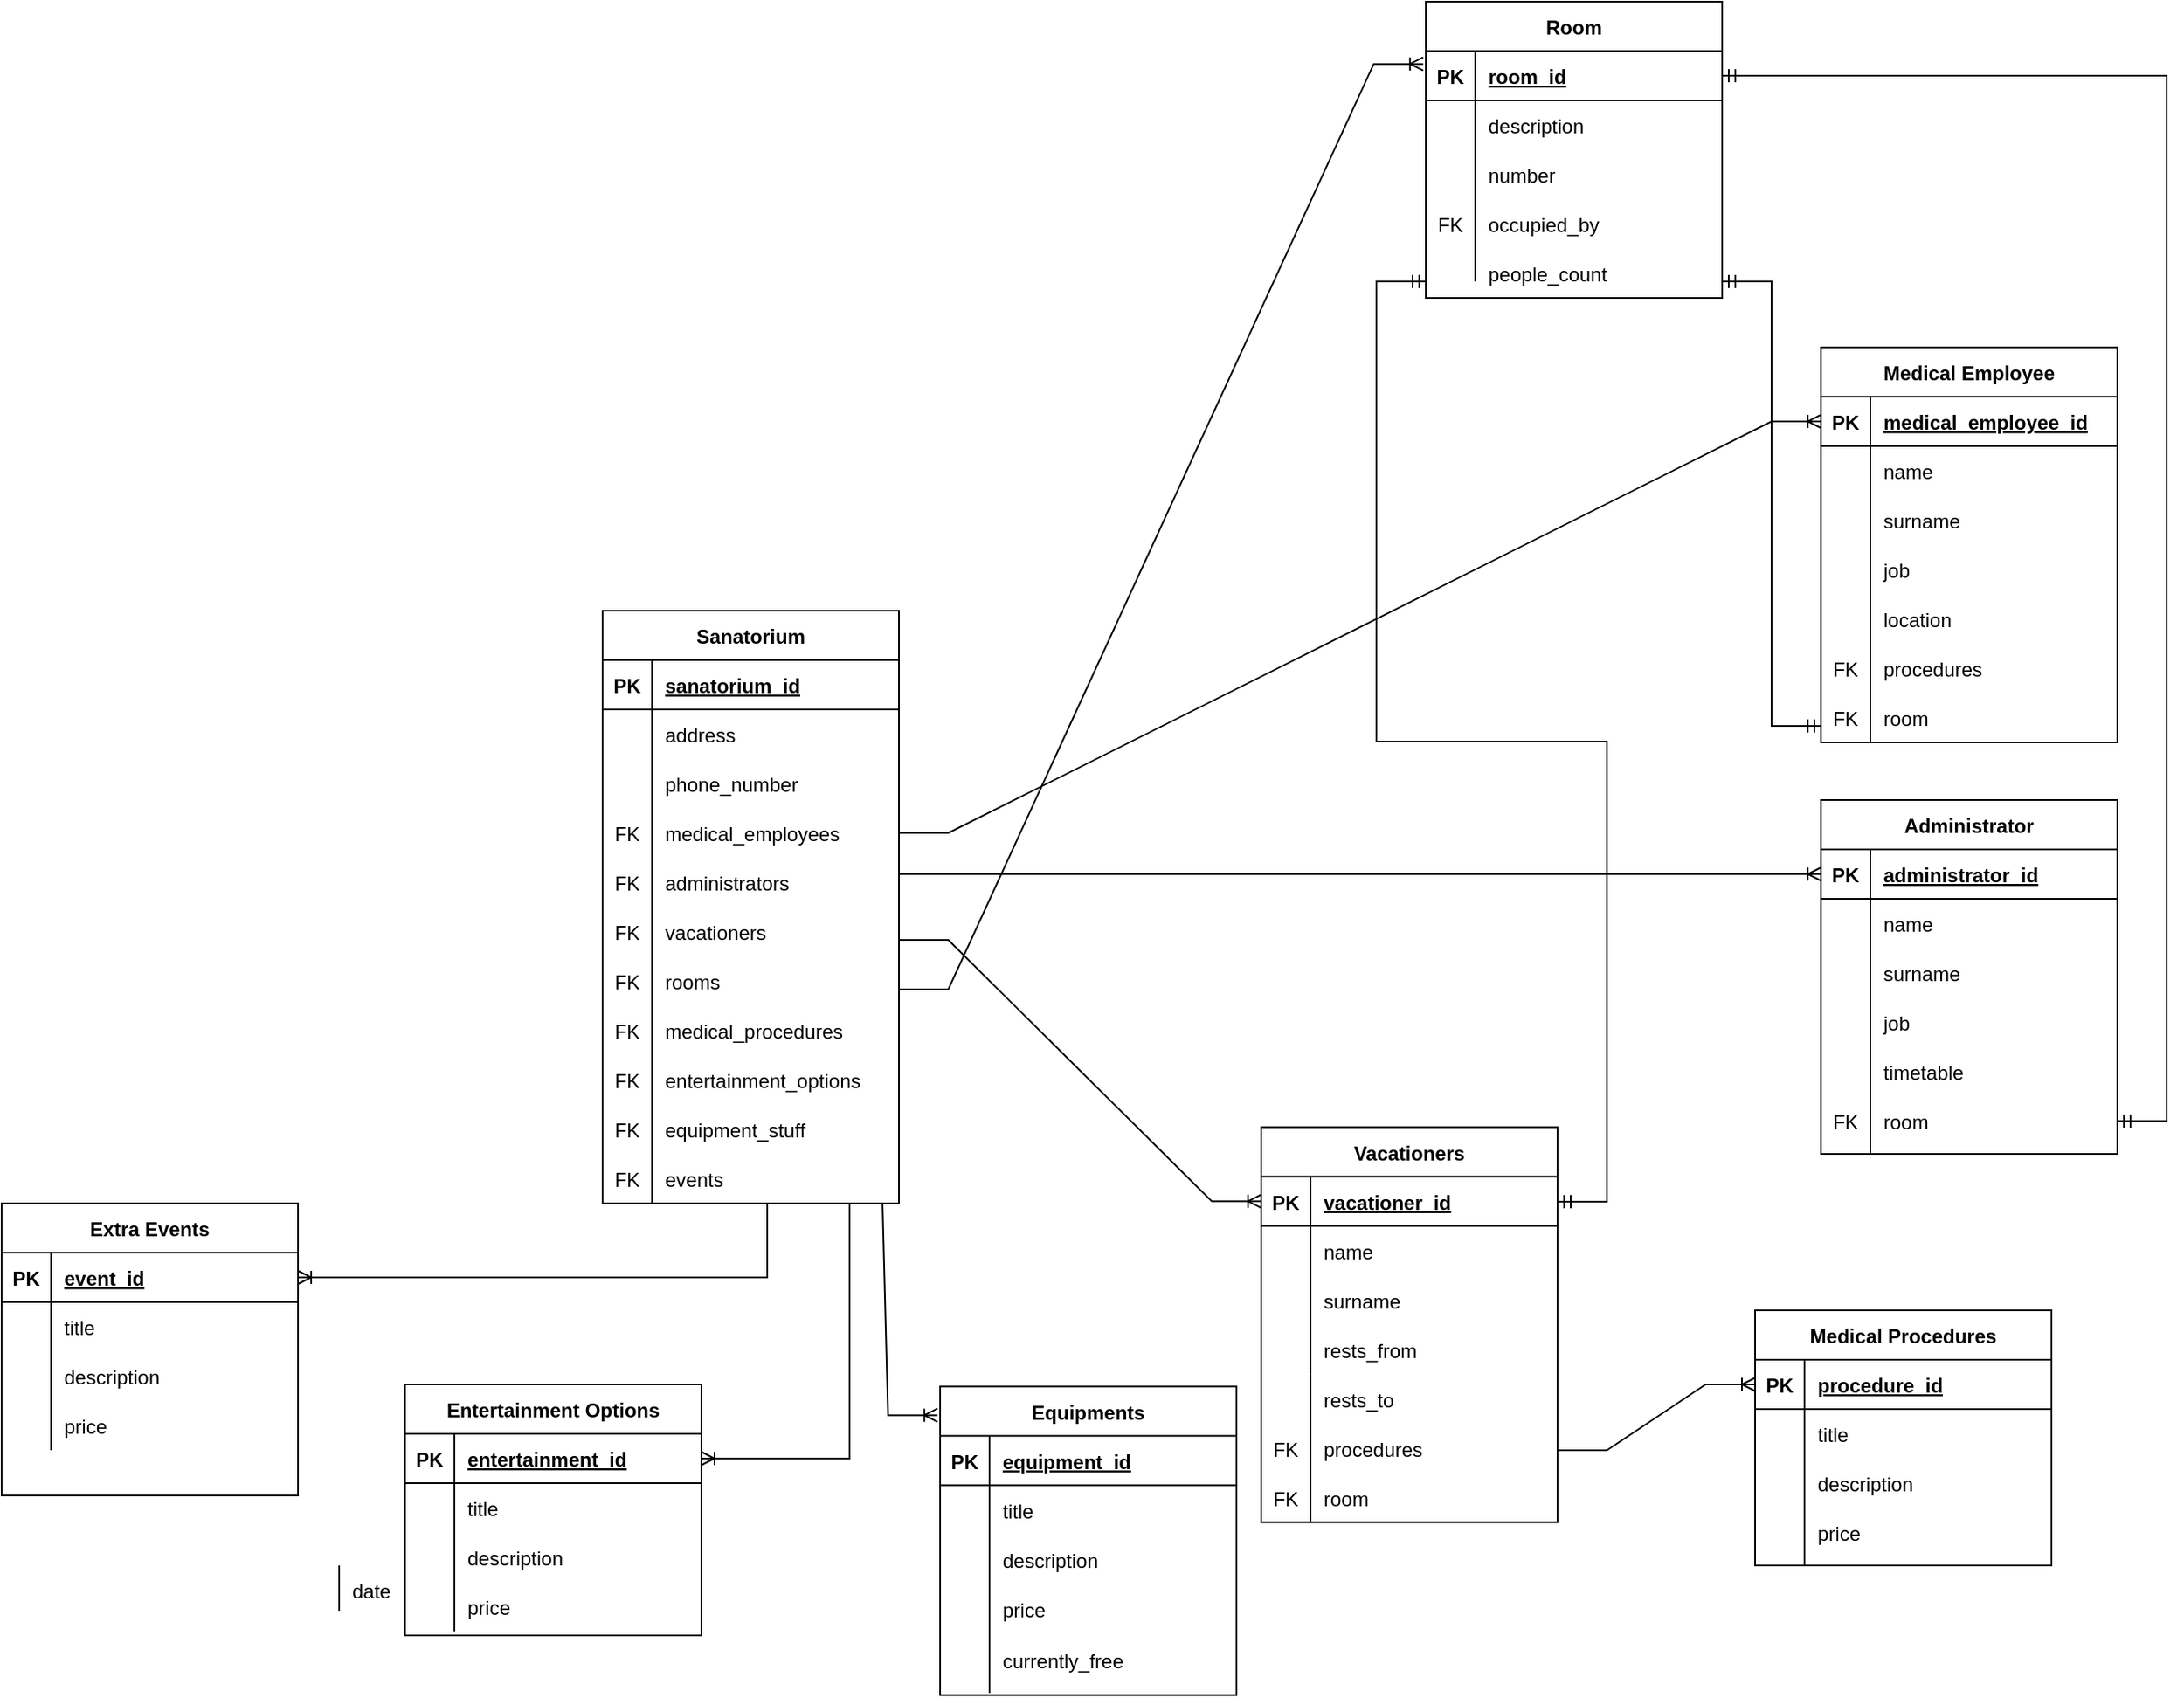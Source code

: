 <mxfile version="20.3.6" type="device"><diagram id="PpCuKB9MGHkleDck74EN" name="Page-1"><mxGraphModel dx="3095" dy="2360" grid="1" gridSize="10" guides="1" tooltips="1" connect="1" arrows="1" fold="1" page="1" pageScale="1" pageWidth="850" pageHeight="1100" math="0" shadow="0"><root><mxCell id="0"/><mxCell id="1" parent="0"/><mxCell id="4wtuz3sE6S8Cn30bZARm-1" value="Sanatorium" style="shape=table;startSize=30;container=1;collapsible=1;childLayout=tableLayout;fixedRows=1;rowLines=0;fontStyle=1;align=center;resizeLast=1;" parent="1" vertex="1"><mxGeometry x="-60" y="80" width="180" height="360" as="geometry"/></mxCell><mxCell id="4wtuz3sE6S8Cn30bZARm-2" value="" style="shape=tableRow;horizontal=0;startSize=0;swimlaneHead=0;swimlaneBody=0;fillColor=none;collapsible=0;dropTarget=0;points=[[0,0.5],[1,0.5]];portConstraint=eastwest;top=0;left=0;right=0;bottom=1;" parent="4wtuz3sE6S8Cn30bZARm-1" vertex="1"><mxGeometry y="30" width="180" height="30" as="geometry"/></mxCell><mxCell id="4wtuz3sE6S8Cn30bZARm-3" value="PK" style="shape=partialRectangle;connectable=0;fillColor=none;top=0;left=0;bottom=0;right=0;fontStyle=1;overflow=hidden;" parent="4wtuz3sE6S8Cn30bZARm-2" vertex="1"><mxGeometry width="30" height="30" as="geometry"><mxRectangle width="30" height="30" as="alternateBounds"/></mxGeometry></mxCell><mxCell id="4wtuz3sE6S8Cn30bZARm-4" value="sanatorium_id" style="shape=partialRectangle;connectable=0;fillColor=none;top=0;left=0;bottom=0;right=0;align=left;spacingLeft=6;fontStyle=5;overflow=hidden;" parent="4wtuz3sE6S8Cn30bZARm-2" vertex="1"><mxGeometry x="30" width="150" height="30" as="geometry"><mxRectangle width="150" height="30" as="alternateBounds"/></mxGeometry></mxCell><mxCell id="4wtuz3sE6S8Cn30bZARm-5" value="" style="shape=tableRow;horizontal=0;startSize=0;swimlaneHead=0;swimlaneBody=0;fillColor=none;collapsible=0;dropTarget=0;points=[[0,0.5],[1,0.5]];portConstraint=eastwest;top=0;left=0;right=0;bottom=0;" parent="4wtuz3sE6S8Cn30bZARm-1" vertex="1"><mxGeometry y="60" width="180" height="30" as="geometry"/></mxCell><mxCell id="4wtuz3sE6S8Cn30bZARm-6" value="" style="shape=partialRectangle;connectable=0;fillColor=none;top=0;left=0;bottom=0;right=0;editable=1;overflow=hidden;" parent="4wtuz3sE6S8Cn30bZARm-5" vertex="1"><mxGeometry width="30" height="30" as="geometry"><mxRectangle width="30" height="30" as="alternateBounds"/></mxGeometry></mxCell><mxCell id="4wtuz3sE6S8Cn30bZARm-7" value="address" style="shape=partialRectangle;connectable=0;fillColor=none;top=0;left=0;bottom=0;right=0;align=left;spacingLeft=6;overflow=hidden;" parent="4wtuz3sE6S8Cn30bZARm-5" vertex="1"><mxGeometry x="30" width="150" height="30" as="geometry"><mxRectangle width="150" height="30" as="alternateBounds"/></mxGeometry></mxCell><mxCell id="4wtuz3sE6S8Cn30bZARm-8" value="" style="shape=tableRow;horizontal=0;startSize=0;swimlaneHead=0;swimlaneBody=0;fillColor=none;collapsible=0;dropTarget=0;points=[[0,0.5],[1,0.5]];portConstraint=eastwest;top=0;left=0;right=0;bottom=0;" parent="4wtuz3sE6S8Cn30bZARm-1" vertex="1"><mxGeometry y="90" width="180" height="30" as="geometry"/></mxCell><mxCell id="4wtuz3sE6S8Cn30bZARm-9" value="" style="shape=partialRectangle;connectable=0;fillColor=none;top=0;left=0;bottom=0;right=0;editable=1;overflow=hidden;" parent="4wtuz3sE6S8Cn30bZARm-8" vertex="1"><mxGeometry width="30" height="30" as="geometry"><mxRectangle width="30" height="30" as="alternateBounds"/></mxGeometry></mxCell><mxCell id="4wtuz3sE6S8Cn30bZARm-10" value="phone_number" style="shape=partialRectangle;connectable=0;fillColor=none;top=0;left=0;bottom=0;right=0;align=left;spacingLeft=6;overflow=hidden;" parent="4wtuz3sE6S8Cn30bZARm-8" vertex="1"><mxGeometry x="30" width="150" height="30" as="geometry"><mxRectangle width="150" height="30" as="alternateBounds"/></mxGeometry></mxCell><mxCell id="4wtuz3sE6S8Cn30bZARm-11" value="" style="shape=tableRow;horizontal=0;startSize=0;swimlaneHead=0;swimlaneBody=0;fillColor=none;collapsible=0;dropTarget=0;points=[[0,0.5],[1,0.5]];portConstraint=eastwest;top=0;left=0;right=0;bottom=0;" parent="4wtuz3sE6S8Cn30bZARm-1" vertex="1"><mxGeometry y="120" width="180" height="30" as="geometry"/></mxCell><mxCell id="4wtuz3sE6S8Cn30bZARm-12" value="" style="shape=partialRectangle;connectable=0;fillColor=none;top=0;left=0;bottom=0;right=0;editable=1;overflow=hidden;" parent="4wtuz3sE6S8Cn30bZARm-11" vertex="1"><mxGeometry width="30" height="30" as="geometry"><mxRectangle width="30" height="30" as="alternateBounds"/></mxGeometry></mxCell><mxCell id="4wtuz3sE6S8Cn30bZARm-13" value="medical_employees" style="shape=partialRectangle;connectable=0;fillColor=none;top=0;left=0;bottom=0;right=0;align=left;spacingLeft=6;overflow=hidden;" parent="4wtuz3sE6S8Cn30bZARm-11" vertex="1"><mxGeometry x="30" width="150" height="30" as="geometry"><mxRectangle width="150" height="30" as="alternateBounds"/></mxGeometry></mxCell><mxCell id="4wtuz3sE6S8Cn30bZARm-15" value="vacationers" style="shape=partialRectangle;connectable=0;fillColor=none;top=0;left=0;bottom=0;right=0;align=left;spacingLeft=6;overflow=hidden;" parent="1" vertex="1"><mxGeometry x="-30" y="260" width="150" height="30" as="geometry"><mxRectangle width="150" height="30" as="alternateBounds"/></mxGeometry></mxCell><mxCell id="4wtuz3sE6S8Cn30bZARm-16" value="rooms" style="shape=partialRectangle;connectable=0;fillColor=none;top=0;left=0;bottom=0;right=0;align=left;spacingLeft=6;overflow=hidden;" parent="1" vertex="1"><mxGeometry x="-30" y="290" width="150" height="30" as="geometry"><mxRectangle width="150" height="30" as="alternateBounds"/></mxGeometry></mxCell><mxCell id="4wtuz3sE6S8Cn30bZARm-17" value="" style="endArrow=none;html=1;rounded=0;" parent="1" edge="1"><mxGeometry relative="1" as="geometry"><mxPoint x="-30" y="230" as="sourcePoint"/><mxPoint x="-30" y="440" as="targetPoint"/></mxGeometry></mxCell><mxCell id="4wtuz3sE6S8Cn30bZARm-19" value="FK" style="shape=partialRectangle;connectable=0;fillColor=none;top=0;left=0;bottom=0;right=0;editable=1;overflow=hidden;" parent="1" vertex="1"><mxGeometry x="-60" y="200" width="30" height="30" as="geometry"><mxRectangle width="30" height="30" as="alternateBounds"/></mxGeometry></mxCell><mxCell id="4wtuz3sE6S8Cn30bZARm-20" value="FK" style="shape=partialRectangle;connectable=0;fillColor=none;top=0;left=0;bottom=0;right=0;editable=1;overflow=hidden;" parent="1" vertex="1"><mxGeometry x="-60" y="260" width="30" height="30" as="geometry"><mxRectangle width="30" height="30" as="alternateBounds"/></mxGeometry></mxCell><mxCell id="4wtuz3sE6S8Cn30bZARm-21" value="FK" style="shape=partialRectangle;connectable=0;fillColor=none;top=0;left=0;bottom=0;right=0;editable=1;overflow=hidden;" parent="1" vertex="1"><mxGeometry x="-60" y="290" width="30" height="30" as="geometry"><mxRectangle width="30" height="30" as="alternateBounds"/></mxGeometry></mxCell><mxCell id="4wtuz3sE6S8Cn30bZARm-22" value="medical_procedures" style="shape=partialRectangle;connectable=0;fillColor=none;top=0;left=0;bottom=0;right=0;align=left;spacingLeft=6;overflow=hidden;" parent="1" vertex="1"><mxGeometry x="-30" y="320" width="150" height="30" as="geometry"><mxRectangle width="150" height="30" as="alternateBounds"/></mxGeometry></mxCell><mxCell id="4wtuz3sE6S8Cn30bZARm-23" value="entertainment_options" style="shape=partialRectangle;connectable=0;fillColor=none;top=0;left=0;bottom=0;right=0;align=left;spacingLeft=6;overflow=hidden;" parent="1" vertex="1"><mxGeometry x="-30" y="350" width="150" height="30" as="geometry"><mxRectangle width="150" height="30" as="alternateBounds"/></mxGeometry></mxCell><mxCell id="4wtuz3sE6S8Cn30bZARm-24" value="equipment_stuff" style="shape=partialRectangle;connectable=0;fillColor=none;top=0;left=0;bottom=0;right=0;align=left;spacingLeft=6;overflow=hidden;" parent="1" vertex="1"><mxGeometry x="-30" y="380" width="150" height="30" as="geometry"><mxRectangle width="150" height="30" as="alternateBounds"/></mxGeometry></mxCell><mxCell id="4wtuz3sE6S8Cn30bZARm-25" value="FK" style="shape=partialRectangle;connectable=0;fillColor=none;top=0;left=0;bottom=0;right=0;editable=1;overflow=hidden;" parent="1" vertex="1"><mxGeometry x="-60" y="320" width="30" height="30" as="geometry"><mxRectangle width="30" height="30" as="alternateBounds"/></mxGeometry></mxCell><mxCell id="4wtuz3sE6S8Cn30bZARm-26" value="FK" style="shape=partialRectangle;connectable=0;fillColor=none;top=0;left=0;bottom=0;right=0;editable=1;overflow=hidden;" parent="1" vertex="1"><mxGeometry x="-60" y="350" width="30" height="30" as="geometry"><mxRectangle width="30" height="30" as="alternateBounds"/></mxGeometry></mxCell><mxCell id="4wtuz3sE6S8Cn30bZARm-27" value="FK" style="shape=partialRectangle;connectable=0;fillColor=none;top=0;left=0;bottom=0;right=0;editable=1;overflow=hidden;" parent="1" vertex="1"><mxGeometry x="-60" y="380" width="30" height="30" as="geometry"><mxRectangle width="30" height="30" as="alternateBounds"/></mxGeometry></mxCell><mxCell id="4wtuz3sE6S8Cn30bZARm-28" value="FK" style="shape=partialRectangle;connectable=0;fillColor=none;top=0;left=0;bottom=0;right=0;editable=1;overflow=hidden;" parent="1" vertex="1"><mxGeometry x="-60" y="410" width="30" height="30" as="geometry"><mxRectangle width="30" height="30" as="alternateBounds"/></mxGeometry></mxCell><mxCell id="4wtuz3sE6S8Cn30bZARm-29" value="events" style="shape=partialRectangle;connectable=0;fillColor=none;top=0;left=0;bottom=0;right=0;align=left;spacingLeft=6;overflow=hidden;" parent="1" vertex="1"><mxGeometry x="-30" y="410" width="150" height="30" as="geometry"><mxRectangle width="150" height="30" as="alternateBounds"/></mxGeometry></mxCell><mxCell id="4wtuz3sE6S8Cn30bZARm-30" value="Room" style="shape=table;startSize=30;container=1;collapsible=1;childLayout=tableLayout;fixedRows=1;rowLines=0;fontStyle=1;align=center;resizeLast=1;" parent="1" vertex="1"><mxGeometry x="440" y="-290" width="180" height="180" as="geometry"/></mxCell><mxCell id="4wtuz3sE6S8Cn30bZARm-31" value="" style="shape=tableRow;horizontal=0;startSize=0;swimlaneHead=0;swimlaneBody=0;fillColor=none;collapsible=0;dropTarget=0;points=[[0,0.5],[1,0.5]];portConstraint=eastwest;top=0;left=0;right=0;bottom=1;" parent="4wtuz3sE6S8Cn30bZARm-30" vertex="1"><mxGeometry y="30" width="180" height="30" as="geometry"/></mxCell><mxCell id="4wtuz3sE6S8Cn30bZARm-32" value="PK" style="shape=partialRectangle;connectable=0;fillColor=none;top=0;left=0;bottom=0;right=0;fontStyle=1;overflow=hidden;" parent="4wtuz3sE6S8Cn30bZARm-31" vertex="1"><mxGeometry width="30" height="30" as="geometry"><mxRectangle width="30" height="30" as="alternateBounds"/></mxGeometry></mxCell><mxCell id="4wtuz3sE6S8Cn30bZARm-33" value="room_id" style="shape=partialRectangle;connectable=0;fillColor=none;top=0;left=0;bottom=0;right=0;align=left;spacingLeft=6;fontStyle=5;overflow=hidden;" parent="4wtuz3sE6S8Cn30bZARm-31" vertex="1"><mxGeometry x="30" width="150" height="30" as="geometry"><mxRectangle width="150" height="30" as="alternateBounds"/></mxGeometry></mxCell><mxCell id="4wtuz3sE6S8Cn30bZARm-34" value="" style="shape=tableRow;horizontal=0;startSize=0;swimlaneHead=0;swimlaneBody=0;fillColor=none;collapsible=0;dropTarget=0;points=[[0,0.5],[1,0.5]];portConstraint=eastwest;top=0;left=0;right=0;bottom=0;" parent="4wtuz3sE6S8Cn30bZARm-30" vertex="1"><mxGeometry y="60" width="180" height="30" as="geometry"/></mxCell><mxCell id="4wtuz3sE6S8Cn30bZARm-35" value="" style="shape=partialRectangle;connectable=0;fillColor=none;top=0;left=0;bottom=0;right=0;editable=1;overflow=hidden;" parent="4wtuz3sE6S8Cn30bZARm-34" vertex="1"><mxGeometry width="30" height="30" as="geometry"><mxRectangle width="30" height="30" as="alternateBounds"/></mxGeometry></mxCell><mxCell id="4wtuz3sE6S8Cn30bZARm-36" value="description" style="shape=partialRectangle;connectable=0;fillColor=none;top=0;left=0;bottom=0;right=0;align=left;spacingLeft=6;overflow=hidden;" parent="4wtuz3sE6S8Cn30bZARm-34" vertex="1"><mxGeometry x="30" width="150" height="30" as="geometry"><mxRectangle width="150" height="30" as="alternateBounds"/></mxGeometry></mxCell><mxCell id="4wtuz3sE6S8Cn30bZARm-37" value="" style="shape=tableRow;horizontal=0;startSize=0;swimlaneHead=0;swimlaneBody=0;fillColor=none;collapsible=0;dropTarget=0;points=[[0,0.5],[1,0.5]];portConstraint=eastwest;top=0;left=0;right=0;bottom=0;" parent="4wtuz3sE6S8Cn30bZARm-30" vertex="1"><mxGeometry y="90" width="180" height="30" as="geometry"/></mxCell><mxCell id="4wtuz3sE6S8Cn30bZARm-38" value="" style="shape=partialRectangle;connectable=0;fillColor=none;top=0;left=0;bottom=0;right=0;editable=1;overflow=hidden;" parent="4wtuz3sE6S8Cn30bZARm-37" vertex="1"><mxGeometry width="30" height="30" as="geometry"><mxRectangle width="30" height="30" as="alternateBounds"/></mxGeometry></mxCell><mxCell id="4wtuz3sE6S8Cn30bZARm-39" value="number" style="shape=partialRectangle;connectable=0;fillColor=none;top=0;left=0;bottom=0;right=0;align=left;spacingLeft=6;overflow=hidden;" parent="4wtuz3sE6S8Cn30bZARm-37" vertex="1"><mxGeometry x="30" width="150" height="30" as="geometry"><mxRectangle width="150" height="30" as="alternateBounds"/></mxGeometry></mxCell><mxCell id="4wtuz3sE6S8Cn30bZARm-40" value="" style="shape=tableRow;horizontal=0;startSize=0;swimlaneHead=0;swimlaneBody=0;fillColor=none;collapsible=0;dropTarget=0;points=[[0,0.5],[1,0.5]];portConstraint=eastwest;top=0;left=0;right=0;bottom=0;" parent="4wtuz3sE6S8Cn30bZARm-30" vertex="1"><mxGeometry y="120" width="180" height="30" as="geometry"/></mxCell><mxCell id="4wtuz3sE6S8Cn30bZARm-41" value="" style="shape=partialRectangle;connectable=0;fillColor=none;top=0;left=0;bottom=0;right=0;editable=1;overflow=hidden;" parent="4wtuz3sE6S8Cn30bZARm-40" vertex="1"><mxGeometry width="30" height="30" as="geometry"><mxRectangle width="30" height="30" as="alternateBounds"/></mxGeometry></mxCell><mxCell id="4wtuz3sE6S8Cn30bZARm-42" value="occupied_by" style="shape=partialRectangle;connectable=0;fillColor=none;top=0;left=0;bottom=0;right=0;align=left;spacingLeft=6;overflow=hidden;" parent="4wtuz3sE6S8Cn30bZARm-40" vertex="1"><mxGeometry x="30" width="150" height="30" as="geometry"><mxRectangle width="150" height="30" as="alternateBounds"/></mxGeometry></mxCell><mxCell id="4wtuz3sE6S8Cn30bZARm-43" value="people_count" style="shape=partialRectangle;connectable=0;fillColor=none;top=0;left=0;bottom=0;right=0;align=left;spacingLeft=6;overflow=hidden;" parent="1" vertex="1"><mxGeometry x="470" y="-140" width="150" height="30" as="geometry"><mxRectangle width="150" height="30" as="alternateBounds"/></mxGeometry></mxCell><mxCell id="4wtuz3sE6S8Cn30bZARm-45" value="" style="endArrow=none;html=1;rounded=0;" parent="1" edge="1"><mxGeometry relative="1" as="geometry"><mxPoint x="470" y="-140.0" as="sourcePoint"/><mxPoint x="470" y="-120" as="targetPoint"/></mxGeometry></mxCell><mxCell id="4wtuz3sE6S8Cn30bZARm-46" value="FK" style="shape=partialRectangle;connectable=0;fillColor=none;top=0;left=0;bottom=0;right=0;editable=1;overflow=hidden;" parent="1" vertex="1"><mxGeometry x="440" y="-170" width="30" height="30" as="geometry"><mxRectangle width="30" height="30" as="alternateBounds"/></mxGeometry></mxCell><mxCell id="4wtuz3sE6S8Cn30bZARm-47" value="" style="shape=partialRectangle;connectable=0;fillColor=none;top=0;left=0;bottom=0;right=0;editable=1;overflow=hidden;" parent="1" vertex="1"><mxGeometry x="440" y="-140" width="30" height="30" as="geometry"><mxRectangle width="30" height="30" as="alternateBounds"/></mxGeometry></mxCell><mxCell id="4wtuz3sE6S8Cn30bZARm-57" value="" style="edgeStyle=entityRelationEdgeStyle;fontSize=12;html=1;endArrow=ERoneToMany;rounded=0;entryX=-0.009;entryY=0.261;entryDx=0;entryDy=0;entryPerimeter=0;" parent="1" target="4wtuz3sE6S8Cn30bZARm-31" edge="1"><mxGeometry width="100" height="100" relative="1" as="geometry"><mxPoint x="120" y="310" as="sourcePoint"/><mxPoint x="760" y="170" as="targetPoint"/></mxGeometry></mxCell><mxCell id="4wtuz3sE6S8Cn30bZARm-85" value="Medical Employee" style="shape=table;startSize=30;container=1;collapsible=1;childLayout=tableLayout;fixedRows=1;rowLines=0;fontStyle=1;align=center;resizeLast=1;" parent="1" vertex="1"><mxGeometry x="680" y="-80" width="180" height="240" as="geometry"/></mxCell><mxCell id="4wtuz3sE6S8Cn30bZARm-86" value="" style="shape=tableRow;horizontal=0;startSize=0;swimlaneHead=0;swimlaneBody=0;fillColor=none;collapsible=0;dropTarget=0;points=[[0,0.5],[1,0.5]];portConstraint=eastwest;top=0;left=0;right=0;bottom=1;" parent="4wtuz3sE6S8Cn30bZARm-85" vertex="1"><mxGeometry y="30" width="180" height="30" as="geometry"/></mxCell><mxCell id="4wtuz3sE6S8Cn30bZARm-87" value="PK" style="shape=partialRectangle;connectable=0;fillColor=none;top=0;left=0;bottom=0;right=0;fontStyle=1;overflow=hidden;" parent="4wtuz3sE6S8Cn30bZARm-86" vertex="1"><mxGeometry width="30" height="30" as="geometry"><mxRectangle width="30" height="30" as="alternateBounds"/></mxGeometry></mxCell><mxCell id="4wtuz3sE6S8Cn30bZARm-88" value="medical_employee_id" style="shape=partialRectangle;connectable=0;fillColor=none;top=0;left=0;bottom=0;right=0;align=left;spacingLeft=6;fontStyle=5;overflow=hidden;" parent="4wtuz3sE6S8Cn30bZARm-86" vertex="1"><mxGeometry x="30" width="150" height="30" as="geometry"><mxRectangle width="150" height="30" as="alternateBounds"/></mxGeometry></mxCell><mxCell id="4wtuz3sE6S8Cn30bZARm-89" value="" style="shape=tableRow;horizontal=0;startSize=0;swimlaneHead=0;swimlaneBody=0;fillColor=none;collapsible=0;dropTarget=0;points=[[0,0.5],[1,0.5]];portConstraint=eastwest;top=0;left=0;right=0;bottom=0;" parent="4wtuz3sE6S8Cn30bZARm-85" vertex="1"><mxGeometry y="60" width="180" height="30" as="geometry"/></mxCell><mxCell id="4wtuz3sE6S8Cn30bZARm-90" value="" style="shape=partialRectangle;connectable=0;fillColor=none;top=0;left=0;bottom=0;right=0;editable=1;overflow=hidden;" parent="4wtuz3sE6S8Cn30bZARm-89" vertex="1"><mxGeometry width="30" height="30" as="geometry"><mxRectangle width="30" height="30" as="alternateBounds"/></mxGeometry></mxCell><mxCell id="4wtuz3sE6S8Cn30bZARm-91" value="name" style="shape=partialRectangle;connectable=0;fillColor=none;top=0;left=0;bottom=0;right=0;align=left;spacingLeft=6;overflow=hidden;" parent="4wtuz3sE6S8Cn30bZARm-89" vertex="1"><mxGeometry x="30" width="150" height="30" as="geometry"><mxRectangle width="150" height="30" as="alternateBounds"/></mxGeometry></mxCell><mxCell id="4wtuz3sE6S8Cn30bZARm-92" value="" style="shape=tableRow;horizontal=0;startSize=0;swimlaneHead=0;swimlaneBody=0;fillColor=none;collapsible=0;dropTarget=0;points=[[0,0.5],[1,0.5]];portConstraint=eastwest;top=0;left=0;right=0;bottom=0;" parent="4wtuz3sE6S8Cn30bZARm-85" vertex="1"><mxGeometry y="90" width="180" height="30" as="geometry"/></mxCell><mxCell id="4wtuz3sE6S8Cn30bZARm-93" value="" style="shape=partialRectangle;connectable=0;fillColor=none;top=0;left=0;bottom=0;right=0;editable=1;overflow=hidden;" parent="4wtuz3sE6S8Cn30bZARm-92" vertex="1"><mxGeometry width="30" height="30" as="geometry"><mxRectangle width="30" height="30" as="alternateBounds"/></mxGeometry></mxCell><mxCell id="4wtuz3sE6S8Cn30bZARm-94" value="surname" style="shape=partialRectangle;connectable=0;fillColor=none;top=0;left=0;bottom=0;right=0;align=left;spacingLeft=6;overflow=hidden;" parent="4wtuz3sE6S8Cn30bZARm-92" vertex="1"><mxGeometry x="30" width="150" height="30" as="geometry"><mxRectangle width="150" height="30" as="alternateBounds"/></mxGeometry></mxCell><mxCell id="4wtuz3sE6S8Cn30bZARm-95" value="" style="shape=tableRow;horizontal=0;startSize=0;swimlaneHead=0;swimlaneBody=0;fillColor=none;collapsible=0;dropTarget=0;points=[[0,0.5],[1,0.5]];portConstraint=eastwest;top=0;left=0;right=0;bottom=0;" parent="4wtuz3sE6S8Cn30bZARm-85" vertex="1"><mxGeometry y="120" width="180" height="30" as="geometry"/></mxCell><mxCell id="4wtuz3sE6S8Cn30bZARm-96" value="" style="shape=partialRectangle;connectable=0;fillColor=none;top=0;left=0;bottom=0;right=0;editable=1;overflow=hidden;" parent="4wtuz3sE6S8Cn30bZARm-95" vertex="1"><mxGeometry width="30" height="30" as="geometry"><mxRectangle width="30" height="30" as="alternateBounds"/></mxGeometry></mxCell><mxCell id="4wtuz3sE6S8Cn30bZARm-97" value="job" style="shape=partialRectangle;connectable=0;fillColor=none;top=0;left=0;bottom=0;right=0;align=left;spacingLeft=6;overflow=hidden;" parent="4wtuz3sE6S8Cn30bZARm-95" vertex="1"><mxGeometry x="30" width="150" height="30" as="geometry"><mxRectangle width="150" height="30" as="alternateBounds"/></mxGeometry></mxCell><mxCell id="4wtuz3sE6S8Cn30bZARm-98" value="location" style="shape=partialRectangle;connectable=0;fillColor=none;top=0;left=0;bottom=0;right=0;align=left;spacingLeft=6;overflow=hidden;" parent="1" vertex="1"><mxGeometry x="710" y="70" width="150" height="30" as="geometry"><mxRectangle width="150" height="30" as="alternateBounds"/></mxGeometry></mxCell><mxCell id="4wtuz3sE6S8Cn30bZARm-99" value="procedures" style="shape=partialRectangle;connectable=0;fillColor=none;top=0;left=0;bottom=0;right=0;align=left;spacingLeft=6;overflow=hidden;" parent="1" vertex="1"><mxGeometry x="710" y="100" width="150" height="30" as="geometry"><mxRectangle width="150" height="30" as="alternateBounds"/></mxGeometry></mxCell><mxCell id="4wtuz3sE6S8Cn30bZARm-100" value="" style="endArrow=none;html=1;rounded=0;" parent="1" edge="1"><mxGeometry relative="1" as="geometry"><mxPoint x="710" y="70.0" as="sourcePoint"/><mxPoint x="710" y="160" as="targetPoint"/></mxGeometry></mxCell><mxCell id="4wtuz3sE6S8Cn30bZARm-101" value="" style="shape=partialRectangle;connectable=0;fillColor=none;top=0;left=0;bottom=0;right=0;editable=1;overflow=hidden;" parent="1" vertex="1"><mxGeometry x="680" y="40" width="30" height="30" as="geometry"><mxRectangle width="30" height="30" as="alternateBounds"/></mxGeometry></mxCell><mxCell id="4wtuz3sE6S8Cn30bZARm-102" value="" style="shape=partialRectangle;connectable=0;fillColor=none;top=0;left=0;bottom=0;right=0;editable=1;overflow=hidden;" parent="1" vertex="1"><mxGeometry x="680" y="70" width="30" height="30" as="geometry"><mxRectangle width="30" height="30" as="alternateBounds"/></mxGeometry></mxCell><mxCell id="4wtuz3sE6S8Cn30bZARm-103" value="FK" style="shape=partialRectangle;connectable=0;fillColor=none;top=0;left=0;bottom=0;right=0;editable=1;overflow=hidden;" parent="1" vertex="1"><mxGeometry x="680" y="100" width="30" height="30" as="geometry"><mxRectangle width="30" height="30" as="alternateBounds"/></mxGeometry></mxCell><mxCell id="4wtuz3sE6S8Cn30bZARm-104" value="room" style="shape=partialRectangle;connectable=0;fillColor=none;top=0;left=0;bottom=0;right=0;align=left;spacingLeft=6;overflow=hidden;" parent="1" vertex="1"><mxGeometry x="710" y="130" width="150" height="30" as="geometry"><mxRectangle width="150" height="30" as="alternateBounds"/></mxGeometry></mxCell><mxCell id="4wtuz3sE6S8Cn30bZARm-107" value="FK" style="shape=partialRectangle;connectable=0;fillColor=none;top=0;left=0;bottom=0;right=0;editable=1;overflow=hidden;" parent="1" vertex="1"><mxGeometry x="680" y="130" width="30" height="30" as="geometry"><mxRectangle width="30" height="30" as="alternateBounds"/></mxGeometry></mxCell><mxCell id="4wtuz3sE6S8Cn30bZARm-112" value="" style="edgeStyle=entityRelationEdgeStyle;fontSize=12;html=1;endArrow=ERoneToMany;rounded=0;entryX=0;entryY=0.5;entryDx=0;entryDy=0;exitX=1;exitY=0.5;exitDx=0;exitDy=0;" parent="1" source="4wtuz3sE6S8Cn30bZARm-11" target="4wtuz3sE6S8Cn30bZARm-86" edge="1"><mxGeometry width="100" height="100" relative="1" as="geometry"><mxPoint x="540" y="280" as="sourcePoint"/><mxPoint x="698.38" y="477.83" as="targetPoint"/></mxGeometry></mxCell><mxCell id="fEvloJ5xJQHUmFqMc2ae-1" value="Administrator" style="shape=table;startSize=30;container=1;collapsible=1;childLayout=tableLayout;fixedRows=1;rowLines=0;fontStyle=1;align=center;resizeLast=1;" vertex="1" parent="1"><mxGeometry x="680" y="195" width="180" height="215" as="geometry"/></mxCell><mxCell id="fEvloJ5xJQHUmFqMc2ae-2" value="" style="shape=tableRow;horizontal=0;startSize=0;swimlaneHead=0;swimlaneBody=0;fillColor=none;collapsible=0;dropTarget=0;points=[[0,0.5],[1,0.5]];portConstraint=eastwest;top=0;left=0;right=0;bottom=1;" vertex="1" parent="fEvloJ5xJQHUmFqMc2ae-1"><mxGeometry y="30" width="180" height="30" as="geometry"/></mxCell><mxCell id="fEvloJ5xJQHUmFqMc2ae-3" value="PK" style="shape=partialRectangle;connectable=0;fillColor=none;top=0;left=0;bottom=0;right=0;fontStyle=1;overflow=hidden;" vertex="1" parent="fEvloJ5xJQHUmFqMc2ae-2"><mxGeometry width="30" height="30" as="geometry"><mxRectangle width="30" height="30" as="alternateBounds"/></mxGeometry></mxCell><mxCell id="fEvloJ5xJQHUmFqMc2ae-4" value="administrator_id" style="shape=partialRectangle;connectable=0;fillColor=none;top=0;left=0;bottom=0;right=0;align=left;spacingLeft=6;fontStyle=5;overflow=hidden;" vertex="1" parent="fEvloJ5xJQHUmFqMc2ae-2"><mxGeometry x="30" width="150" height="30" as="geometry"><mxRectangle width="150" height="30" as="alternateBounds"/></mxGeometry></mxCell><mxCell id="fEvloJ5xJQHUmFqMc2ae-5" value="" style="shape=tableRow;horizontal=0;startSize=0;swimlaneHead=0;swimlaneBody=0;fillColor=none;collapsible=0;dropTarget=0;points=[[0,0.5],[1,0.5]];portConstraint=eastwest;top=0;left=0;right=0;bottom=0;" vertex="1" parent="fEvloJ5xJQHUmFqMc2ae-1"><mxGeometry y="60" width="180" height="30" as="geometry"/></mxCell><mxCell id="fEvloJ5xJQHUmFqMc2ae-6" value="" style="shape=partialRectangle;connectable=0;fillColor=none;top=0;left=0;bottom=0;right=0;editable=1;overflow=hidden;" vertex="1" parent="fEvloJ5xJQHUmFqMc2ae-5"><mxGeometry width="30" height="30" as="geometry"><mxRectangle width="30" height="30" as="alternateBounds"/></mxGeometry></mxCell><mxCell id="fEvloJ5xJQHUmFqMc2ae-7" value="name" style="shape=partialRectangle;connectable=0;fillColor=none;top=0;left=0;bottom=0;right=0;align=left;spacingLeft=6;overflow=hidden;" vertex="1" parent="fEvloJ5xJQHUmFqMc2ae-5"><mxGeometry x="30" width="150" height="30" as="geometry"><mxRectangle width="150" height="30" as="alternateBounds"/></mxGeometry></mxCell><mxCell id="fEvloJ5xJQHUmFqMc2ae-8" value="" style="shape=tableRow;horizontal=0;startSize=0;swimlaneHead=0;swimlaneBody=0;fillColor=none;collapsible=0;dropTarget=0;points=[[0,0.5],[1,0.5]];portConstraint=eastwest;top=0;left=0;right=0;bottom=0;" vertex="1" parent="fEvloJ5xJQHUmFqMc2ae-1"><mxGeometry y="90" width="180" height="30" as="geometry"/></mxCell><mxCell id="fEvloJ5xJQHUmFqMc2ae-9" value="" style="shape=partialRectangle;connectable=0;fillColor=none;top=0;left=0;bottom=0;right=0;editable=1;overflow=hidden;" vertex="1" parent="fEvloJ5xJQHUmFqMc2ae-8"><mxGeometry width="30" height="30" as="geometry"><mxRectangle width="30" height="30" as="alternateBounds"/></mxGeometry></mxCell><mxCell id="fEvloJ5xJQHUmFqMc2ae-10" value="surname" style="shape=partialRectangle;connectable=0;fillColor=none;top=0;left=0;bottom=0;right=0;align=left;spacingLeft=6;overflow=hidden;" vertex="1" parent="fEvloJ5xJQHUmFqMc2ae-8"><mxGeometry x="30" width="150" height="30" as="geometry"><mxRectangle width="150" height="30" as="alternateBounds"/></mxGeometry></mxCell><mxCell id="fEvloJ5xJQHUmFqMc2ae-11" value="" style="shape=tableRow;horizontal=0;startSize=0;swimlaneHead=0;swimlaneBody=0;fillColor=none;collapsible=0;dropTarget=0;points=[[0,0.5],[1,0.5]];portConstraint=eastwest;top=0;left=0;right=0;bottom=0;" vertex="1" parent="fEvloJ5xJQHUmFqMc2ae-1"><mxGeometry y="120" width="180" height="30" as="geometry"/></mxCell><mxCell id="fEvloJ5xJQHUmFqMc2ae-12" value="" style="shape=partialRectangle;connectable=0;fillColor=none;top=0;left=0;bottom=0;right=0;editable=1;overflow=hidden;" vertex="1" parent="fEvloJ5xJQHUmFqMc2ae-11"><mxGeometry width="30" height="30" as="geometry"><mxRectangle width="30" height="30" as="alternateBounds"/></mxGeometry></mxCell><mxCell id="fEvloJ5xJQHUmFqMc2ae-13" value="job" style="shape=partialRectangle;connectable=0;fillColor=none;top=0;left=0;bottom=0;right=0;align=left;spacingLeft=6;overflow=hidden;" vertex="1" parent="fEvloJ5xJQHUmFqMc2ae-11"><mxGeometry x="30" width="150" height="30" as="geometry"><mxRectangle width="150" height="30" as="alternateBounds"/></mxGeometry></mxCell><mxCell id="fEvloJ5xJQHUmFqMc2ae-14" value="timetable" style="shape=partialRectangle;connectable=0;fillColor=none;top=0;left=0;bottom=0;right=0;align=left;spacingLeft=6;overflow=hidden;" vertex="1" parent="1"><mxGeometry x="710" y="345" width="150" height="30" as="geometry"><mxRectangle width="150" height="30" as="alternateBounds"/></mxGeometry></mxCell><mxCell id="fEvloJ5xJQHUmFqMc2ae-15" value="room" style="shape=partialRectangle;connectable=0;fillColor=none;top=0;left=0;bottom=0;right=0;align=left;spacingLeft=6;overflow=hidden;" vertex="1" parent="1"><mxGeometry x="710" y="375" width="150" height="30" as="geometry"><mxRectangle width="150" height="30" as="alternateBounds"/></mxGeometry></mxCell><mxCell id="fEvloJ5xJQHUmFqMc2ae-16" value="" style="endArrow=none;html=1;rounded=0;" edge="1" parent="1"><mxGeometry relative="1" as="geometry"><mxPoint x="710" y="345" as="sourcePoint"/><mxPoint x="710" y="410" as="targetPoint"/></mxGeometry></mxCell><mxCell id="fEvloJ5xJQHUmFqMc2ae-17" value="" style="shape=partialRectangle;connectable=0;fillColor=none;top=0;left=0;bottom=0;right=0;editable=1;overflow=hidden;" vertex="1" parent="1"><mxGeometry x="680" y="315" width="30" height="30" as="geometry"><mxRectangle width="30" height="30" as="alternateBounds"/></mxGeometry></mxCell><mxCell id="fEvloJ5xJQHUmFqMc2ae-18" value="" style="shape=partialRectangle;connectable=0;fillColor=none;top=0;left=0;bottom=0;right=0;editable=1;overflow=hidden;" vertex="1" parent="1"><mxGeometry x="680" y="345" width="30" height="30" as="geometry"><mxRectangle width="30" height="30" as="alternateBounds"/></mxGeometry></mxCell><mxCell id="fEvloJ5xJQHUmFqMc2ae-19" value="FK" style="shape=partialRectangle;connectable=0;fillColor=none;top=0;left=0;bottom=0;right=0;editable=1;overflow=hidden;" vertex="1" parent="1"><mxGeometry x="680" y="375" width="30" height="30" as="geometry"><mxRectangle width="30" height="30" as="alternateBounds"/></mxGeometry></mxCell><mxCell id="fEvloJ5xJQHUmFqMc2ae-29" value="administrators" style="shape=partialRectangle;connectable=0;fillColor=none;top=0;left=0;bottom=0;right=0;align=left;spacingLeft=6;overflow=hidden;" vertex="1" parent="1"><mxGeometry x="-30" y="230" width="150" height="30" as="geometry"><mxRectangle width="150" height="30" as="alternateBounds"/></mxGeometry></mxCell><mxCell id="fEvloJ5xJQHUmFqMc2ae-30" value="FK" style="shape=partialRectangle;connectable=0;fillColor=none;top=0;left=0;bottom=0;right=0;editable=1;overflow=hidden;" vertex="1" parent="1"><mxGeometry x="-60" y="230" width="30" height="30" as="geometry"><mxRectangle width="30" height="30" as="alternateBounds"/></mxGeometry></mxCell><mxCell id="fEvloJ5xJQHUmFqMc2ae-32" value="" style="edgeStyle=entityRelationEdgeStyle;fontSize=12;html=1;endArrow=ERmandOne;startArrow=ERmandOne;rounded=0;entryX=1;entryY=0.5;entryDx=0;entryDy=0;" edge="1" parent="1" target="4wtuz3sE6S8Cn30bZARm-31"><mxGeometry width="100" height="100" relative="1" as="geometry"><mxPoint x="860" y="390" as="sourcePoint"/><mxPoint x="1090" y="510" as="targetPoint"/></mxGeometry></mxCell><mxCell id="fEvloJ5xJQHUmFqMc2ae-34" value="" style="edgeStyle=entityRelationEdgeStyle;fontSize=12;html=1;endArrow=ERoneToMany;rounded=0;entryX=0;entryY=0.5;entryDx=0;entryDy=0;" edge="1" parent="1" target="fEvloJ5xJQHUmFqMc2ae-2"><mxGeometry width="100" height="100" relative="1" as="geometry"><mxPoint x="120" y="240" as="sourcePoint"/><mxPoint x="680" y="375" as="targetPoint"/></mxGeometry></mxCell><mxCell id="fEvloJ5xJQHUmFqMc2ae-36" value="Vacationers" style="shape=table;startSize=30;container=1;collapsible=1;childLayout=tableLayout;fixedRows=1;rowLines=0;fontStyle=1;align=center;resizeLast=1;" vertex="1" parent="1"><mxGeometry x="340" y="393.75" width="180" height="240" as="geometry"/></mxCell><mxCell id="fEvloJ5xJQHUmFqMc2ae-37" value="" style="shape=tableRow;horizontal=0;startSize=0;swimlaneHead=0;swimlaneBody=0;fillColor=none;collapsible=0;dropTarget=0;points=[[0,0.5],[1,0.5]];portConstraint=eastwest;top=0;left=0;right=0;bottom=1;" vertex="1" parent="fEvloJ5xJQHUmFqMc2ae-36"><mxGeometry y="30" width="180" height="30" as="geometry"/></mxCell><mxCell id="fEvloJ5xJQHUmFqMc2ae-38" value="PK" style="shape=partialRectangle;connectable=0;fillColor=none;top=0;left=0;bottom=0;right=0;fontStyle=1;overflow=hidden;" vertex="1" parent="fEvloJ5xJQHUmFqMc2ae-37"><mxGeometry width="30" height="30" as="geometry"><mxRectangle width="30" height="30" as="alternateBounds"/></mxGeometry></mxCell><mxCell id="fEvloJ5xJQHUmFqMc2ae-39" value="vacationer_id" style="shape=partialRectangle;connectable=0;fillColor=none;top=0;left=0;bottom=0;right=0;align=left;spacingLeft=6;fontStyle=5;overflow=hidden;" vertex="1" parent="fEvloJ5xJQHUmFqMc2ae-37"><mxGeometry x="30" width="150" height="30" as="geometry"><mxRectangle width="150" height="30" as="alternateBounds"/></mxGeometry></mxCell><mxCell id="fEvloJ5xJQHUmFqMc2ae-40" value="" style="shape=tableRow;horizontal=0;startSize=0;swimlaneHead=0;swimlaneBody=0;fillColor=none;collapsible=0;dropTarget=0;points=[[0,0.5],[1,0.5]];portConstraint=eastwest;top=0;left=0;right=0;bottom=0;" vertex="1" parent="fEvloJ5xJQHUmFqMc2ae-36"><mxGeometry y="60" width="180" height="30" as="geometry"/></mxCell><mxCell id="fEvloJ5xJQHUmFqMc2ae-41" value="" style="shape=partialRectangle;connectable=0;fillColor=none;top=0;left=0;bottom=0;right=0;editable=1;overflow=hidden;" vertex="1" parent="fEvloJ5xJQHUmFqMc2ae-40"><mxGeometry width="30" height="30" as="geometry"><mxRectangle width="30" height="30" as="alternateBounds"/></mxGeometry></mxCell><mxCell id="fEvloJ5xJQHUmFqMc2ae-42" value="name" style="shape=partialRectangle;connectable=0;fillColor=none;top=0;left=0;bottom=0;right=0;align=left;spacingLeft=6;overflow=hidden;" vertex="1" parent="fEvloJ5xJQHUmFqMc2ae-40"><mxGeometry x="30" width="150" height="30" as="geometry"><mxRectangle width="150" height="30" as="alternateBounds"/></mxGeometry></mxCell><mxCell id="fEvloJ5xJQHUmFqMc2ae-43" value="" style="shape=tableRow;horizontal=0;startSize=0;swimlaneHead=0;swimlaneBody=0;fillColor=none;collapsible=0;dropTarget=0;points=[[0,0.5],[1,0.5]];portConstraint=eastwest;top=0;left=0;right=0;bottom=0;" vertex="1" parent="fEvloJ5xJQHUmFqMc2ae-36"><mxGeometry y="90" width="180" height="30" as="geometry"/></mxCell><mxCell id="fEvloJ5xJQHUmFqMc2ae-44" value="" style="shape=partialRectangle;connectable=0;fillColor=none;top=0;left=0;bottom=0;right=0;editable=1;overflow=hidden;" vertex="1" parent="fEvloJ5xJQHUmFqMc2ae-43"><mxGeometry width="30" height="30" as="geometry"><mxRectangle width="30" height="30" as="alternateBounds"/></mxGeometry></mxCell><mxCell id="fEvloJ5xJQHUmFqMc2ae-45" value="surname" style="shape=partialRectangle;connectable=0;fillColor=none;top=0;left=0;bottom=0;right=0;align=left;spacingLeft=6;overflow=hidden;" vertex="1" parent="fEvloJ5xJQHUmFqMc2ae-43"><mxGeometry x="30" width="150" height="30" as="geometry"><mxRectangle width="150" height="30" as="alternateBounds"/></mxGeometry></mxCell><mxCell id="fEvloJ5xJQHUmFqMc2ae-46" value="" style="shape=tableRow;horizontal=0;startSize=0;swimlaneHead=0;swimlaneBody=0;fillColor=none;collapsible=0;dropTarget=0;points=[[0,0.5],[1,0.5]];portConstraint=eastwest;top=0;left=0;right=0;bottom=0;" vertex="1" parent="fEvloJ5xJQHUmFqMc2ae-36"><mxGeometry y="120" width="180" height="30" as="geometry"/></mxCell><mxCell id="fEvloJ5xJQHUmFqMc2ae-47" value="" style="shape=partialRectangle;connectable=0;fillColor=none;top=0;left=0;bottom=0;right=0;editable=1;overflow=hidden;" vertex="1" parent="fEvloJ5xJQHUmFqMc2ae-46"><mxGeometry width="30" height="30" as="geometry"><mxRectangle width="30" height="30" as="alternateBounds"/></mxGeometry></mxCell><mxCell id="fEvloJ5xJQHUmFqMc2ae-48" value="rests_from" style="shape=partialRectangle;connectable=0;fillColor=none;top=0;left=0;bottom=0;right=0;align=left;spacingLeft=6;overflow=hidden;" vertex="1" parent="fEvloJ5xJQHUmFqMc2ae-46"><mxGeometry x="30" width="150" height="30" as="geometry"><mxRectangle width="150" height="30" as="alternateBounds"/></mxGeometry></mxCell><mxCell id="fEvloJ5xJQHUmFqMc2ae-49" value="procedures" style="shape=partialRectangle;connectable=0;fillColor=none;top=0;left=0;bottom=0;right=0;align=left;spacingLeft=6;overflow=hidden;" vertex="1" parent="1"><mxGeometry x="370" y="573.75" width="150" height="30" as="geometry"><mxRectangle width="150" height="30" as="alternateBounds"/></mxGeometry></mxCell><mxCell id="fEvloJ5xJQHUmFqMc2ae-50" value="room" style="shape=partialRectangle;connectable=0;fillColor=none;top=0;left=0;bottom=0;right=0;align=left;spacingLeft=6;overflow=hidden;" vertex="1" parent="1"><mxGeometry x="370" y="603.75" width="150" height="30" as="geometry"><mxRectangle width="150" height="30" as="alternateBounds"/></mxGeometry></mxCell><mxCell id="fEvloJ5xJQHUmFqMc2ae-51" value="" style="endArrow=none;html=1;rounded=0;" edge="1" parent="1"><mxGeometry relative="1" as="geometry"><mxPoint x="370" y="543.75" as="sourcePoint"/><mxPoint x="370" y="633.75" as="targetPoint"/></mxGeometry></mxCell><mxCell id="fEvloJ5xJQHUmFqMc2ae-52" value="" style="shape=partialRectangle;connectable=0;fillColor=none;top=0;left=0;bottom=0;right=0;editable=1;overflow=hidden;" vertex="1" parent="1"><mxGeometry x="340" y="513.75" width="30" height="30" as="geometry"><mxRectangle width="30" height="30" as="alternateBounds"/></mxGeometry></mxCell><mxCell id="fEvloJ5xJQHUmFqMc2ae-53" value="FK" style="shape=partialRectangle;connectable=0;fillColor=none;top=0;left=0;bottom=0;right=0;editable=1;overflow=hidden;" vertex="1" parent="1"><mxGeometry x="340" y="573.75" width="30" height="30" as="geometry"><mxRectangle width="30" height="30" as="alternateBounds"/></mxGeometry></mxCell><mxCell id="fEvloJ5xJQHUmFqMc2ae-54" value="FK" style="shape=partialRectangle;connectable=0;fillColor=none;top=0;left=0;bottom=0;right=0;editable=1;overflow=hidden;" vertex="1" parent="1"><mxGeometry x="340" y="603.75" width="30" height="30" as="geometry"><mxRectangle width="30" height="30" as="alternateBounds"/></mxGeometry></mxCell><mxCell id="fEvloJ5xJQHUmFqMc2ae-63" value="rests_to" style="shape=partialRectangle;connectable=0;fillColor=none;top=0;left=0;bottom=0;right=0;align=left;spacingLeft=6;overflow=hidden;" vertex="1" parent="1"><mxGeometry x="370" y="543.75" width="150" height="30" as="geometry"><mxRectangle width="150" height="30" as="alternateBounds"/></mxGeometry></mxCell><mxCell id="fEvloJ5xJQHUmFqMc2ae-64" value="" style="shape=partialRectangle;connectable=0;fillColor=none;top=0;left=0;bottom=0;right=0;editable=1;overflow=hidden;" vertex="1" parent="1"><mxGeometry x="340" y="543.75" width="30" height="30" as="geometry"><mxRectangle width="30" height="30" as="alternateBounds"/></mxGeometry></mxCell><mxCell id="fEvloJ5xJQHUmFqMc2ae-66" value="" style="edgeStyle=entityRelationEdgeStyle;fontSize=12;html=1;endArrow=ERmandOne;startArrow=ERmandOne;rounded=0;" edge="1" parent="1"><mxGeometry width="100" height="100" relative="1" as="geometry"><mxPoint x="620" y="-120" as="sourcePoint"/><mxPoint x="680" y="150" as="targetPoint"/></mxGeometry></mxCell><mxCell id="fEvloJ5xJQHUmFqMc2ae-69" value="" style="edgeStyle=entityRelationEdgeStyle;fontSize=12;html=1;endArrow=ERoneToMany;rounded=0;entryX=0;entryY=0.5;entryDx=0;entryDy=0;" edge="1" parent="1" target="fEvloJ5xJQHUmFqMc2ae-37"><mxGeometry width="100" height="100" relative="1" as="geometry"><mxPoint x="120" y="280" as="sourcePoint"/><mxPoint x="530" y="450" as="targetPoint"/></mxGeometry></mxCell><mxCell id="fEvloJ5xJQHUmFqMc2ae-71" value="" style="edgeStyle=entityRelationEdgeStyle;fontSize=12;html=1;endArrow=ERmandOne;startArrow=ERmandOne;rounded=0;" edge="1" parent="1"><mxGeometry width="100" height="100" relative="1" as="geometry"><mxPoint x="520" y="439" as="sourcePoint"/><mxPoint x="440" y="-120" as="targetPoint"/></mxGeometry></mxCell><mxCell id="fEvloJ5xJQHUmFqMc2ae-72" value="Medical Procedures" style="shape=table;startSize=30;container=1;collapsible=1;childLayout=tableLayout;fixedRows=1;rowLines=0;fontStyle=1;align=center;resizeLast=1;" vertex="1" parent="1"><mxGeometry x="640" y="505" width="180" height="155" as="geometry"/></mxCell><mxCell id="fEvloJ5xJQHUmFqMc2ae-73" value="" style="shape=tableRow;horizontal=0;startSize=0;swimlaneHead=0;swimlaneBody=0;fillColor=none;collapsible=0;dropTarget=0;points=[[0,0.5],[1,0.5]];portConstraint=eastwest;top=0;left=0;right=0;bottom=1;" vertex="1" parent="fEvloJ5xJQHUmFqMc2ae-72"><mxGeometry y="30" width="180" height="30" as="geometry"/></mxCell><mxCell id="fEvloJ5xJQHUmFqMc2ae-74" value="PK" style="shape=partialRectangle;connectable=0;fillColor=none;top=0;left=0;bottom=0;right=0;fontStyle=1;overflow=hidden;" vertex="1" parent="fEvloJ5xJQHUmFqMc2ae-73"><mxGeometry width="30" height="30" as="geometry"><mxRectangle width="30" height="30" as="alternateBounds"/></mxGeometry></mxCell><mxCell id="fEvloJ5xJQHUmFqMc2ae-75" value="procedure_id" style="shape=partialRectangle;connectable=0;fillColor=none;top=0;left=0;bottom=0;right=0;align=left;spacingLeft=6;fontStyle=5;overflow=hidden;" vertex="1" parent="fEvloJ5xJQHUmFqMc2ae-73"><mxGeometry x="30" width="150" height="30" as="geometry"><mxRectangle width="150" height="30" as="alternateBounds"/></mxGeometry></mxCell><mxCell id="fEvloJ5xJQHUmFqMc2ae-76" value="" style="shape=tableRow;horizontal=0;startSize=0;swimlaneHead=0;swimlaneBody=0;fillColor=none;collapsible=0;dropTarget=0;points=[[0,0.5],[1,0.5]];portConstraint=eastwest;top=0;left=0;right=0;bottom=0;" vertex="1" parent="fEvloJ5xJQHUmFqMc2ae-72"><mxGeometry y="60" width="180" height="30" as="geometry"/></mxCell><mxCell id="fEvloJ5xJQHUmFqMc2ae-77" value="" style="shape=partialRectangle;connectable=0;fillColor=none;top=0;left=0;bottom=0;right=0;editable=1;overflow=hidden;" vertex="1" parent="fEvloJ5xJQHUmFqMc2ae-76"><mxGeometry width="30" height="30" as="geometry"><mxRectangle width="30" height="30" as="alternateBounds"/></mxGeometry></mxCell><mxCell id="fEvloJ5xJQHUmFqMc2ae-78" value="title" style="shape=partialRectangle;connectable=0;fillColor=none;top=0;left=0;bottom=0;right=0;align=left;spacingLeft=6;overflow=hidden;" vertex="1" parent="fEvloJ5xJQHUmFqMc2ae-76"><mxGeometry x="30" width="150" height="30" as="geometry"><mxRectangle width="150" height="30" as="alternateBounds"/></mxGeometry></mxCell><mxCell id="fEvloJ5xJQHUmFqMc2ae-79" value="" style="shape=tableRow;horizontal=0;startSize=0;swimlaneHead=0;swimlaneBody=0;fillColor=none;collapsible=0;dropTarget=0;points=[[0,0.5],[1,0.5]];portConstraint=eastwest;top=0;left=0;right=0;bottom=0;" vertex="1" parent="fEvloJ5xJQHUmFqMc2ae-72"><mxGeometry y="90" width="180" height="30" as="geometry"/></mxCell><mxCell id="fEvloJ5xJQHUmFqMc2ae-80" value="" style="shape=partialRectangle;connectable=0;fillColor=none;top=0;left=0;bottom=0;right=0;editable=1;overflow=hidden;" vertex="1" parent="fEvloJ5xJQHUmFqMc2ae-79"><mxGeometry width="30" height="30" as="geometry"><mxRectangle width="30" height="30" as="alternateBounds"/></mxGeometry></mxCell><mxCell id="fEvloJ5xJQHUmFqMc2ae-81" value="description" style="shape=partialRectangle;connectable=0;fillColor=none;top=0;left=0;bottom=0;right=0;align=left;spacingLeft=6;overflow=hidden;" vertex="1" parent="fEvloJ5xJQHUmFqMc2ae-79"><mxGeometry x="30" width="150" height="30" as="geometry"><mxRectangle width="150" height="30" as="alternateBounds"/></mxGeometry></mxCell><mxCell id="fEvloJ5xJQHUmFqMc2ae-82" value="" style="shape=tableRow;horizontal=0;startSize=0;swimlaneHead=0;swimlaneBody=0;fillColor=none;collapsible=0;dropTarget=0;points=[[0,0.5],[1,0.5]];portConstraint=eastwest;top=0;left=0;right=0;bottom=0;" vertex="1" parent="fEvloJ5xJQHUmFqMc2ae-72"><mxGeometry y="120" width="180" height="30" as="geometry"/></mxCell><mxCell id="fEvloJ5xJQHUmFqMc2ae-83" value="" style="shape=partialRectangle;connectable=0;fillColor=none;top=0;left=0;bottom=0;right=0;editable=1;overflow=hidden;" vertex="1" parent="fEvloJ5xJQHUmFqMc2ae-82"><mxGeometry width="30" height="30" as="geometry"><mxRectangle width="30" height="30" as="alternateBounds"/></mxGeometry></mxCell><mxCell id="fEvloJ5xJQHUmFqMc2ae-84" value="price" style="shape=partialRectangle;connectable=0;fillColor=none;top=0;left=0;bottom=0;right=0;align=left;spacingLeft=6;overflow=hidden;" vertex="1" parent="fEvloJ5xJQHUmFqMc2ae-82"><mxGeometry x="30" width="150" height="30" as="geometry"><mxRectangle width="150" height="30" as="alternateBounds"/></mxGeometry></mxCell><mxCell id="fEvloJ5xJQHUmFqMc2ae-87" value="" style="endArrow=none;html=1;rounded=0;" edge="1" parent="1"><mxGeometry relative="1" as="geometry"><mxPoint x="670" y="655" as="sourcePoint"/><mxPoint x="670" y="660" as="targetPoint"/></mxGeometry></mxCell><mxCell id="fEvloJ5xJQHUmFqMc2ae-88" value="" style="shape=partialRectangle;connectable=0;fillColor=none;top=0;left=0;bottom=0;right=0;editable=1;overflow=hidden;" vertex="1" parent="1"><mxGeometry x="640" y="625" width="30" height="30" as="geometry"><mxRectangle width="30" height="30" as="alternateBounds"/></mxGeometry></mxCell><mxCell id="fEvloJ5xJQHUmFqMc2ae-94" value="" style="edgeStyle=entityRelationEdgeStyle;fontSize=12;html=1;endArrow=ERoneToMany;rounded=0;entryX=0;entryY=0.5;entryDx=0;entryDy=0;" edge="1" parent="1" target="fEvloJ5xJQHUmFqMc2ae-73"><mxGeometry width="100" height="100" relative="1" as="geometry"><mxPoint x="520" y="590" as="sourcePoint"/><mxPoint x="490" y="510" as="targetPoint"/></mxGeometry></mxCell><mxCell id="fEvloJ5xJQHUmFqMc2ae-95" value="Equipments" style="shape=table;startSize=30;container=1;collapsible=1;childLayout=tableLayout;fixedRows=1;rowLines=0;fontStyle=1;align=center;resizeLast=1;" vertex="1" parent="1"><mxGeometry x="145" y="551.25" width="180" height="187.5" as="geometry"/></mxCell><mxCell id="fEvloJ5xJQHUmFqMc2ae-96" value="" style="shape=tableRow;horizontal=0;startSize=0;swimlaneHead=0;swimlaneBody=0;fillColor=none;collapsible=0;dropTarget=0;points=[[0,0.5],[1,0.5]];portConstraint=eastwest;top=0;left=0;right=0;bottom=1;" vertex="1" parent="fEvloJ5xJQHUmFqMc2ae-95"><mxGeometry y="30" width="180" height="30" as="geometry"/></mxCell><mxCell id="fEvloJ5xJQHUmFqMc2ae-97" value="PK" style="shape=partialRectangle;connectable=0;fillColor=none;top=0;left=0;bottom=0;right=0;fontStyle=1;overflow=hidden;" vertex="1" parent="fEvloJ5xJQHUmFqMc2ae-96"><mxGeometry width="30" height="30" as="geometry"><mxRectangle width="30" height="30" as="alternateBounds"/></mxGeometry></mxCell><mxCell id="fEvloJ5xJQHUmFqMc2ae-98" value="equipment_id" style="shape=partialRectangle;connectable=0;fillColor=none;top=0;left=0;bottom=0;right=0;align=left;spacingLeft=6;fontStyle=5;overflow=hidden;" vertex="1" parent="fEvloJ5xJQHUmFqMc2ae-96"><mxGeometry x="30" width="150" height="30" as="geometry"><mxRectangle width="150" height="30" as="alternateBounds"/></mxGeometry></mxCell><mxCell id="fEvloJ5xJQHUmFqMc2ae-99" value="" style="shape=tableRow;horizontal=0;startSize=0;swimlaneHead=0;swimlaneBody=0;fillColor=none;collapsible=0;dropTarget=0;points=[[0,0.5],[1,0.5]];portConstraint=eastwest;top=0;left=0;right=0;bottom=0;" vertex="1" parent="fEvloJ5xJQHUmFqMc2ae-95"><mxGeometry y="60" width="180" height="30" as="geometry"/></mxCell><mxCell id="fEvloJ5xJQHUmFqMc2ae-100" value="" style="shape=partialRectangle;connectable=0;fillColor=none;top=0;left=0;bottom=0;right=0;editable=1;overflow=hidden;" vertex="1" parent="fEvloJ5xJQHUmFqMc2ae-99"><mxGeometry width="30" height="30" as="geometry"><mxRectangle width="30" height="30" as="alternateBounds"/></mxGeometry></mxCell><mxCell id="fEvloJ5xJQHUmFqMc2ae-101" value="title" style="shape=partialRectangle;connectable=0;fillColor=none;top=0;left=0;bottom=0;right=0;align=left;spacingLeft=6;overflow=hidden;" vertex="1" parent="fEvloJ5xJQHUmFqMc2ae-99"><mxGeometry x="30" width="150" height="30" as="geometry"><mxRectangle width="150" height="30" as="alternateBounds"/></mxGeometry></mxCell><mxCell id="fEvloJ5xJQHUmFqMc2ae-102" value="" style="shape=tableRow;horizontal=0;startSize=0;swimlaneHead=0;swimlaneBody=0;fillColor=none;collapsible=0;dropTarget=0;points=[[0,0.5],[1,0.5]];portConstraint=eastwest;top=0;left=0;right=0;bottom=0;" vertex="1" parent="fEvloJ5xJQHUmFqMc2ae-95"><mxGeometry y="90" width="180" height="30" as="geometry"/></mxCell><mxCell id="fEvloJ5xJQHUmFqMc2ae-103" value="" style="shape=partialRectangle;connectable=0;fillColor=none;top=0;left=0;bottom=0;right=0;editable=1;overflow=hidden;" vertex="1" parent="fEvloJ5xJQHUmFqMc2ae-102"><mxGeometry width="30" height="30" as="geometry"><mxRectangle width="30" height="30" as="alternateBounds"/></mxGeometry></mxCell><mxCell id="fEvloJ5xJQHUmFqMc2ae-104" value="description" style="shape=partialRectangle;connectable=0;fillColor=none;top=0;left=0;bottom=0;right=0;align=left;spacingLeft=6;overflow=hidden;" vertex="1" parent="fEvloJ5xJQHUmFqMc2ae-102"><mxGeometry x="30" width="150" height="30" as="geometry"><mxRectangle width="150" height="30" as="alternateBounds"/></mxGeometry></mxCell><mxCell id="fEvloJ5xJQHUmFqMc2ae-105" value="" style="shape=tableRow;horizontal=0;startSize=0;swimlaneHead=0;swimlaneBody=0;fillColor=none;collapsible=0;dropTarget=0;points=[[0,0.5],[1,0.5]];portConstraint=eastwest;top=0;left=0;right=0;bottom=0;" vertex="1" parent="fEvloJ5xJQHUmFqMc2ae-95"><mxGeometry y="120" width="180" height="30" as="geometry"/></mxCell><mxCell id="fEvloJ5xJQHUmFqMc2ae-106" value="" style="shape=partialRectangle;connectable=0;fillColor=none;top=0;left=0;bottom=0;right=0;editable=1;overflow=hidden;" vertex="1" parent="fEvloJ5xJQHUmFqMc2ae-105"><mxGeometry width="30" height="30" as="geometry"><mxRectangle width="30" height="30" as="alternateBounds"/></mxGeometry></mxCell><mxCell id="fEvloJ5xJQHUmFqMc2ae-107" value="price" style="shape=partialRectangle;connectable=0;fillColor=none;top=0;left=0;bottom=0;right=0;align=left;spacingLeft=6;overflow=hidden;" vertex="1" parent="fEvloJ5xJQHUmFqMc2ae-105"><mxGeometry x="30" width="150" height="30" as="geometry"><mxRectangle width="150" height="30" as="alternateBounds"/></mxGeometry></mxCell><mxCell id="fEvloJ5xJQHUmFqMc2ae-110" value="" style="endArrow=none;html=1;rounded=0;" edge="1" parent="1"><mxGeometry relative="1" as="geometry"><mxPoint x="175" y="700" as="sourcePoint"/><mxPoint x="175" y="737.5" as="targetPoint"/></mxGeometry></mxCell><mxCell id="fEvloJ5xJQHUmFqMc2ae-111" value="" style="shape=partialRectangle;connectable=0;fillColor=none;top=0;left=0;bottom=0;right=0;editable=1;overflow=hidden;" vertex="1" parent="1"><mxGeometry x="130" y="670" width="30" height="30" as="geometry"><mxRectangle width="30" height="30" as="alternateBounds"/></mxGeometry></mxCell><mxCell id="fEvloJ5xJQHUmFqMc2ae-114" value="currently_free" style="shape=partialRectangle;connectable=0;fillColor=none;top=0;left=0;bottom=0;right=0;align=left;spacingLeft=6;overflow=hidden;" vertex="1" parent="1"><mxGeometry x="175" y="702.5" width="150" height="30" as="geometry"><mxRectangle width="150" height="30" as="alternateBounds"/></mxGeometry></mxCell><mxCell id="fEvloJ5xJQHUmFqMc2ae-116" value="" style="edgeStyle=entityRelationEdgeStyle;fontSize=12;html=1;endArrow=ERoneToMany;rounded=0;entryX=-0.009;entryY=0.093;entryDx=0;entryDy=0;entryPerimeter=0;" edge="1" parent="1" target="fEvloJ5xJQHUmFqMc2ae-95"><mxGeometry width="100" height="100" relative="1" as="geometry"><mxPoint x="80" y="440" as="sourcePoint"/><mxPoint x="420" y="580" as="targetPoint"/></mxGeometry></mxCell><mxCell id="fEvloJ5xJQHUmFqMc2ae-118" value="Entertainment Options" style="shape=table;startSize=30;container=1;collapsible=1;childLayout=tableLayout;fixedRows=1;rowLines=0;fontStyle=1;align=center;resizeLast=1;" vertex="1" parent="1"><mxGeometry x="-180" y="550" width="180" height="152.5" as="geometry"/></mxCell><mxCell id="fEvloJ5xJQHUmFqMc2ae-119" value="" style="shape=tableRow;horizontal=0;startSize=0;swimlaneHead=0;swimlaneBody=0;fillColor=none;collapsible=0;dropTarget=0;points=[[0,0.5],[1,0.5]];portConstraint=eastwest;top=0;left=0;right=0;bottom=1;" vertex="1" parent="fEvloJ5xJQHUmFqMc2ae-118"><mxGeometry y="30" width="180" height="30" as="geometry"/></mxCell><mxCell id="fEvloJ5xJQHUmFqMc2ae-120" value="PK" style="shape=partialRectangle;connectable=0;fillColor=none;top=0;left=0;bottom=0;right=0;fontStyle=1;overflow=hidden;" vertex="1" parent="fEvloJ5xJQHUmFqMc2ae-119"><mxGeometry width="30" height="30" as="geometry"><mxRectangle width="30" height="30" as="alternateBounds"/></mxGeometry></mxCell><mxCell id="fEvloJ5xJQHUmFqMc2ae-121" value="entertainment_id" style="shape=partialRectangle;connectable=0;fillColor=none;top=0;left=0;bottom=0;right=0;align=left;spacingLeft=6;fontStyle=5;overflow=hidden;" vertex="1" parent="fEvloJ5xJQHUmFqMc2ae-119"><mxGeometry x="30" width="150" height="30" as="geometry"><mxRectangle width="150" height="30" as="alternateBounds"/></mxGeometry></mxCell><mxCell id="fEvloJ5xJQHUmFqMc2ae-122" value="" style="shape=tableRow;horizontal=0;startSize=0;swimlaneHead=0;swimlaneBody=0;fillColor=none;collapsible=0;dropTarget=0;points=[[0,0.5],[1,0.5]];portConstraint=eastwest;top=0;left=0;right=0;bottom=0;" vertex="1" parent="fEvloJ5xJQHUmFqMc2ae-118"><mxGeometry y="60" width="180" height="30" as="geometry"/></mxCell><mxCell id="fEvloJ5xJQHUmFqMc2ae-123" value="" style="shape=partialRectangle;connectable=0;fillColor=none;top=0;left=0;bottom=0;right=0;editable=1;overflow=hidden;" vertex="1" parent="fEvloJ5xJQHUmFqMc2ae-122"><mxGeometry width="30" height="30" as="geometry"><mxRectangle width="30" height="30" as="alternateBounds"/></mxGeometry></mxCell><mxCell id="fEvloJ5xJQHUmFqMc2ae-124" value="title" style="shape=partialRectangle;connectable=0;fillColor=none;top=0;left=0;bottom=0;right=0;align=left;spacingLeft=6;overflow=hidden;" vertex="1" parent="fEvloJ5xJQHUmFqMc2ae-122"><mxGeometry x="30" width="150" height="30" as="geometry"><mxRectangle width="150" height="30" as="alternateBounds"/></mxGeometry></mxCell><mxCell id="fEvloJ5xJQHUmFqMc2ae-125" value="" style="shape=tableRow;horizontal=0;startSize=0;swimlaneHead=0;swimlaneBody=0;fillColor=none;collapsible=0;dropTarget=0;points=[[0,0.5],[1,0.5]];portConstraint=eastwest;top=0;left=0;right=0;bottom=0;" vertex="1" parent="fEvloJ5xJQHUmFqMc2ae-118"><mxGeometry y="90" width="180" height="30" as="geometry"/></mxCell><mxCell id="fEvloJ5xJQHUmFqMc2ae-126" value="" style="shape=partialRectangle;connectable=0;fillColor=none;top=0;left=0;bottom=0;right=0;editable=1;overflow=hidden;" vertex="1" parent="fEvloJ5xJQHUmFqMc2ae-125"><mxGeometry width="30" height="30" as="geometry"><mxRectangle width="30" height="30" as="alternateBounds"/></mxGeometry></mxCell><mxCell id="fEvloJ5xJQHUmFqMc2ae-127" value="description" style="shape=partialRectangle;connectable=0;fillColor=none;top=0;left=0;bottom=0;right=0;align=left;spacingLeft=6;overflow=hidden;" vertex="1" parent="fEvloJ5xJQHUmFqMc2ae-125"><mxGeometry x="30" width="150" height="30" as="geometry"><mxRectangle width="150" height="30" as="alternateBounds"/></mxGeometry></mxCell><mxCell id="fEvloJ5xJQHUmFqMc2ae-128" value="" style="shape=tableRow;horizontal=0;startSize=0;swimlaneHead=0;swimlaneBody=0;fillColor=none;collapsible=0;dropTarget=0;points=[[0,0.5],[1,0.5]];portConstraint=eastwest;top=0;left=0;right=0;bottom=0;" vertex="1" parent="fEvloJ5xJQHUmFqMc2ae-118"><mxGeometry y="120" width="180" height="30" as="geometry"/></mxCell><mxCell id="fEvloJ5xJQHUmFqMc2ae-129" value="" style="shape=partialRectangle;connectable=0;fillColor=none;top=0;left=0;bottom=0;right=0;editable=1;overflow=hidden;" vertex="1" parent="fEvloJ5xJQHUmFqMc2ae-128"><mxGeometry width="30" height="30" as="geometry"><mxRectangle width="30" height="30" as="alternateBounds"/></mxGeometry></mxCell><mxCell id="fEvloJ5xJQHUmFqMc2ae-130" value="price" style="shape=partialRectangle;connectable=0;fillColor=none;top=0;left=0;bottom=0;right=0;align=left;spacingLeft=6;overflow=hidden;" vertex="1" parent="fEvloJ5xJQHUmFqMc2ae-128"><mxGeometry x="30" width="150" height="30" as="geometry"><mxRectangle width="150" height="30" as="alternateBounds"/></mxGeometry></mxCell><mxCell id="fEvloJ5xJQHUmFqMc2ae-135" value="" style="edgeStyle=entityRelationEdgeStyle;fontSize=12;html=1;endArrow=ERoneToMany;rounded=0;entryX=1;entryY=0.5;entryDx=0;entryDy=0;" edge="1" parent="1" target="fEvloJ5xJQHUmFqMc2ae-119"><mxGeometry width="100" height="100" relative="1" as="geometry"><mxPoint x="60" y="440" as="sourcePoint"/><mxPoint x="490" y="330" as="targetPoint"/></mxGeometry></mxCell><mxCell id="fEvloJ5xJQHUmFqMc2ae-150" value="Extra Events" style="shape=table;startSize=30;container=1;collapsible=1;childLayout=tableLayout;fixedRows=1;rowLines=0;fontStyle=1;align=center;resizeLast=1;" vertex="1" parent="1"><mxGeometry x="-425" y="440" width="180" height="177.5" as="geometry"/></mxCell><mxCell id="fEvloJ5xJQHUmFqMc2ae-151" value="" style="shape=tableRow;horizontal=0;startSize=0;swimlaneHead=0;swimlaneBody=0;fillColor=none;collapsible=0;dropTarget=0;points=[[0,0.5],[1,0.5]];portConstraint=eastwest;top=0;left=0;right=0;bottom=1;" vertex="1" parent="fEvloJ5xJQHUmFqMc2ae-150"><mxGeometry y="30" width="180" height="30" as="geometry"/></mxCell><mxCell id="fEvloJ5xJQHUmFqMc2ae-152" value="PK" style="shape=partialRectangle;connectable=0;fillColor=none;top=0;left=0;bottom=0;right=0;fontStyle=1;overflow=hidden;" vertex="1" parent="fEvloJ5xJQHUmFqMc2ae-151"><mxGeometry width="30" height="30" as="geometry"><mxRectangle width="30" height="30" as="alternateBounds"/></mxGeometry></mxCell><mxCell id="fEvloJ5xJQHUmFqMc2ae-153" value="event_id" style="shape=partialRectangle;connectable=0;fillColor=none;top=0;left=0;bottom=0;right=0;align=left;spacingLeft=6;fontStyle=5;overflow=hidden;" vertex="1" parent="fEvloJ5xJQHUmFqMc2ae-151"><mxGeometry x="30" width="150" height="30" as="geometry"><mxRectangle width="150" height="30" as="alternateBounds"/></mxGeometry></mxCell><mxCell id="fEvloJ5xJQHUmFqMc2ae-154" value="" style="shape=tableRow;horizontal=0;startSize=0;swimlaneHead=0;swimlaneBody=0;fillColor=none;collapsible=0;dropTarget=0;points=[[0,0.5],[1,0.5]];portConstraint=eastwest;top=0;left=0;right=0;bottom=0;" vertex="1" parent="fEvloJ5xJQHUmFqMc2ae-150"><mxGeometry y="60" width="180" height="30" as="geometry"/></mxCell><mxCell id="fEvloJ5xJQHUmFqMc2ae-155" value="" style="shape=partialRectangle;connectable=0;fillColor=none;top=0;left=0;bottom=0;right=0;editable=1;overflow=hidden;" vertex="1" parent="fEvloJ5xJQHUmFqMc2ae-154"><mxGeometry width="30" height="30" as="geometry"><mxRectangle width="30" height="30" as="alternateBounds"/></mxGeometry></mxCell><mxCell id="fEvloJ5xJQHUmFqMc2ae-156" value="title" style="shape=partialRectangle;connectable=0;fillColor=none;top=0;left=0;bottom=0;right=0;align=left;spacingLeft=6;overflow=hidden;" vertex="1" parent="fEvloJ5xJQHUmFqMc2ae-154"><mxGeometry x="30" width="150" height="30" as="geometry"><mxRectangle width="150" height="30" as="alternateBounds"/></mxGeometry></mxCell><mxCell id="fEvloJ5xJQHUmFqMc2ae-157" value="" style="shape=tableRow;horizontal=0;startSize=0;swimlaneHead=0;swimlaneBody=0;fillColor=none;collapsible=0;dropTarget=0;points=[[0,0.5],[1,0.5]];portConstraint=eastwest;top=0;left=0;right=0;bottom=0;" vertex="1" parent="fEvloJ5xJQHUmFqMc2ae-150"><mxGeometry y="90" width="180" height="30" as="geometry"/></mxCell><mxCell id="fEvloJ5xJQHUmFqMc2ae-158" value="" style="shape=partialRectangle;connectable=0;fillColor=none;top=0;left=0;bottom=0;right=0;editable=1;overflow=hidden;" vertex="1" parent="fEvloJ5xJQHUmFqMc2ae-157"><mxGeometry width="30" height="30" as="geometry"><mxRectangle width="30" height="30" as="alternateBounds"/></mxGeometry></mxCell><mxCell id="fEvloJ5xJQHUmFqMc2ae-159" value="description" style="shape=partialRectangle;connectable=0;fillColor=none;top=0;left=0;bottom=0;right=0;align=left;spacingLeft=6;overflow=hidden;" vertex="1" parent="fEvloJ5xJQHUmFqMc2ae-157"><mxGeometry x="30" width="150" height="30" as="geometry"><mxRectangle width="150" height="30" as="alternateBounds"/></mxGeometry></mxCell><mxCell id="fEvloJ5xJQHUmFqMc2ae-160" value="" style="shape=tableRow;horizontal=0;startSize=0;swimlaneHead=0;swimlaneBody=0;fillColor=none;collapsible=0;dropTarget=0;points=[[0,0.5],[1,0.5]];portConstraint=eastwest;top=0;left=0;right=0;bottom=0;" vertex="1" parent="fEvloJ5xJQHUmFqMc2ae-150"><mxGeometry y="120" width="180" height="30" as="geometry"/></mxCell><mxCell id="fEvloJ5xJQHUmFqMc2ae-161" value="" style="shape=partialRectangle;connectable=0;fillColor=none;top=0;left=0;bottom=0;right=0;editable=1;overflow=hidden;" vertex="1" parent="fEvloJ5xJQHUmFqMc2ae-160"><mxGeometry width="30" height="30" as="geometry"><mxRectangle width="30" height="30" as="alternateBounds"/></mxGeometry></mxCell><mxCell id="fEvloJ5xJQHUmFqMc2ae-162" value="price" style="shape=partialRectangle;connectable=0;fillColor=none;top=0;left=0;bottom=0;right=0;align=left;spacingLeft=6;overflow=hidden;" vertex="1" parent="fEvloJ5xJQHUmFqMc2ae-160"><mxGeometry x="30" width="150" height="30" as="geometry"><mxRectangle width="150" height="30" as="alternateBounds"/></mxGeometry></mxCell><mxCell id="fEvloJ5xJQHUmFqMc2ae-165" value="" style="endArrow=none;html=1;rounded=0;" edge="1" parent="1"><mxGeometry relative="1" as="geometry"><mxPoint x="-220" y="660" as="sourcePoint"/><mxPoint x="-220" y="687.5" as="targetPoint"/></mxGeometry></mxCell><mxCell id="fEvloJ5xJQHUmFqMc2ae-166" value="" style="shape=partialRectangle;connectable=0;fillColor=none;top=0;left=0;bottom=0;right=0;editable=1;overflow=hidden;" vertex="1" parent="1"><mxGeometry x="-250" y="630" width="30" height="30" as="geometry"><mxRectangle width="30" height="30" as="alternateBounds"/></mxGeometry></mxCell><mxCell id="fEvloJ5xJQHUmFqMc2ae-169" value="date" style="shape=partialRectangle;connectable=0;fillColor=none;top=0;left=0;bottom=0;right=0;align=left;spacingLeft=6;overflow=hidden;" vertex="1" parent="1"><mxGeometry x="-220" y="660" width="150" height="30" as="geometry"><mxRectangle width="150" height="30" as="alternateBounds"/></mxGeometry></mxCell><mxCell id="fEvloJ5xJQHUmFqMc2ae-170" value="" style="shape=partialRectangle;connectable=0;fillColor=none;top=0;left=0;bottom=0;right=0;editable=1;overflow=hidden;" vertex="1" parent="1"><mxGeometry x="-250" y="660" width="30" height="30" as="geometry"><mxRectangle width="30" height="30" as="alternateBounds"/></mxGeometry></mxCell><mxCell id="fEvloJ5xJQHUmFqMc2ae-171" value="" style="edgeStyle=entityRelationEdgeStyle;fontSize=12;html=1;endArrow=ERoneToMany;rounded=0;entryX=1;entryY=0.5;entryDx=0;entryDy=0;" edge="1" parent="1" target="fEvloJ5xJQHUmFqMc2ae-151"><mxGeometry width="100" height="100" relative="1" as="geometry"><mxPoint x="10" y="440" as="sourcePoint"/><mxPoint x="350" y="532.5" as="targetPoint"/></mxGeometry></mxCell></root></mxGraphModel></diagram></mxfile>